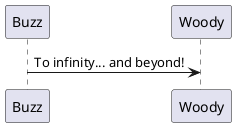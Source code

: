 @startuml
Buzz -> Woody : To infinity... and beyond!
@enduml
@startuml
Woody -> Buzz : Howdy partner!
@enduml